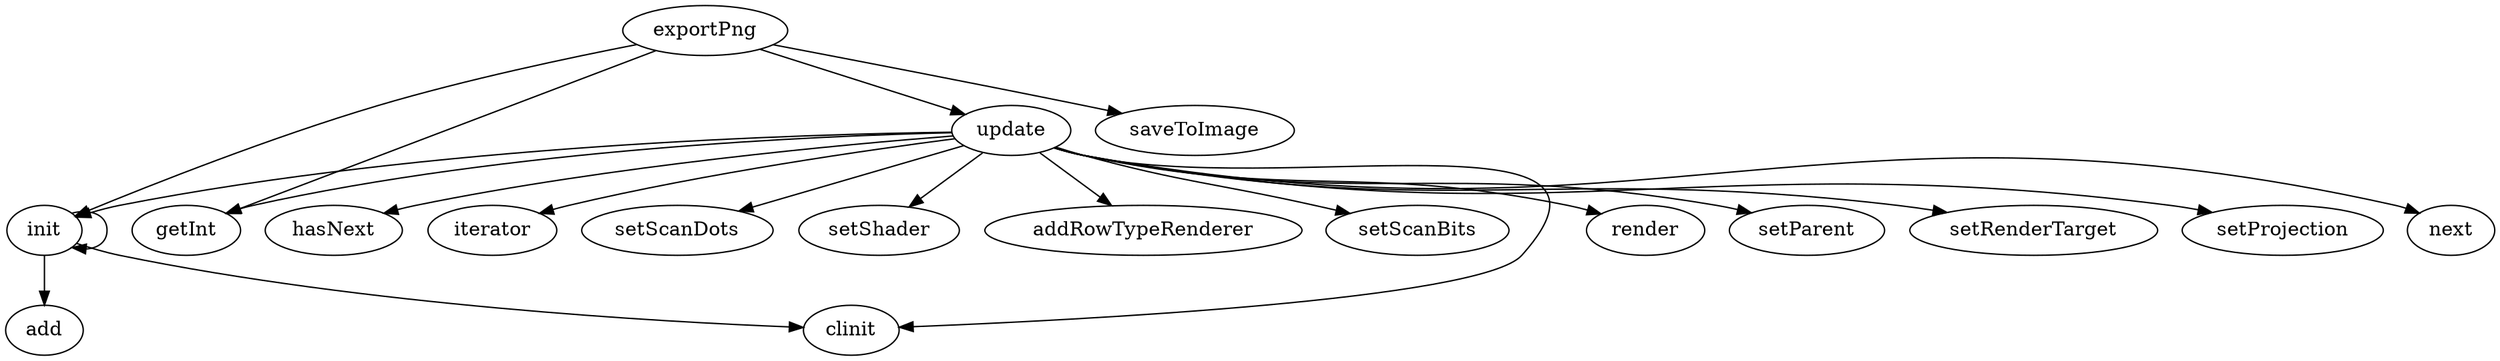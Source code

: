 digraph {
<init> -> <clinit>;
<init> -> add;
<init> -> <init>;
exportPng -> getInt;
exportPng -> saveToImage;
exportPng -> update;
exportPng -> <init>;
update -> <clinit>;
update -> render;
update -> setParent;
update -> setRenderTarget;
update -> setProjection;
update -> next;
update -> hasNext;
update -> iterator;
update -> setScanDots;
update -> <init>;
update -> setShader;
update -> addRowTypeRenderer;
update -> setScanBits;
update -> getInt;
}
